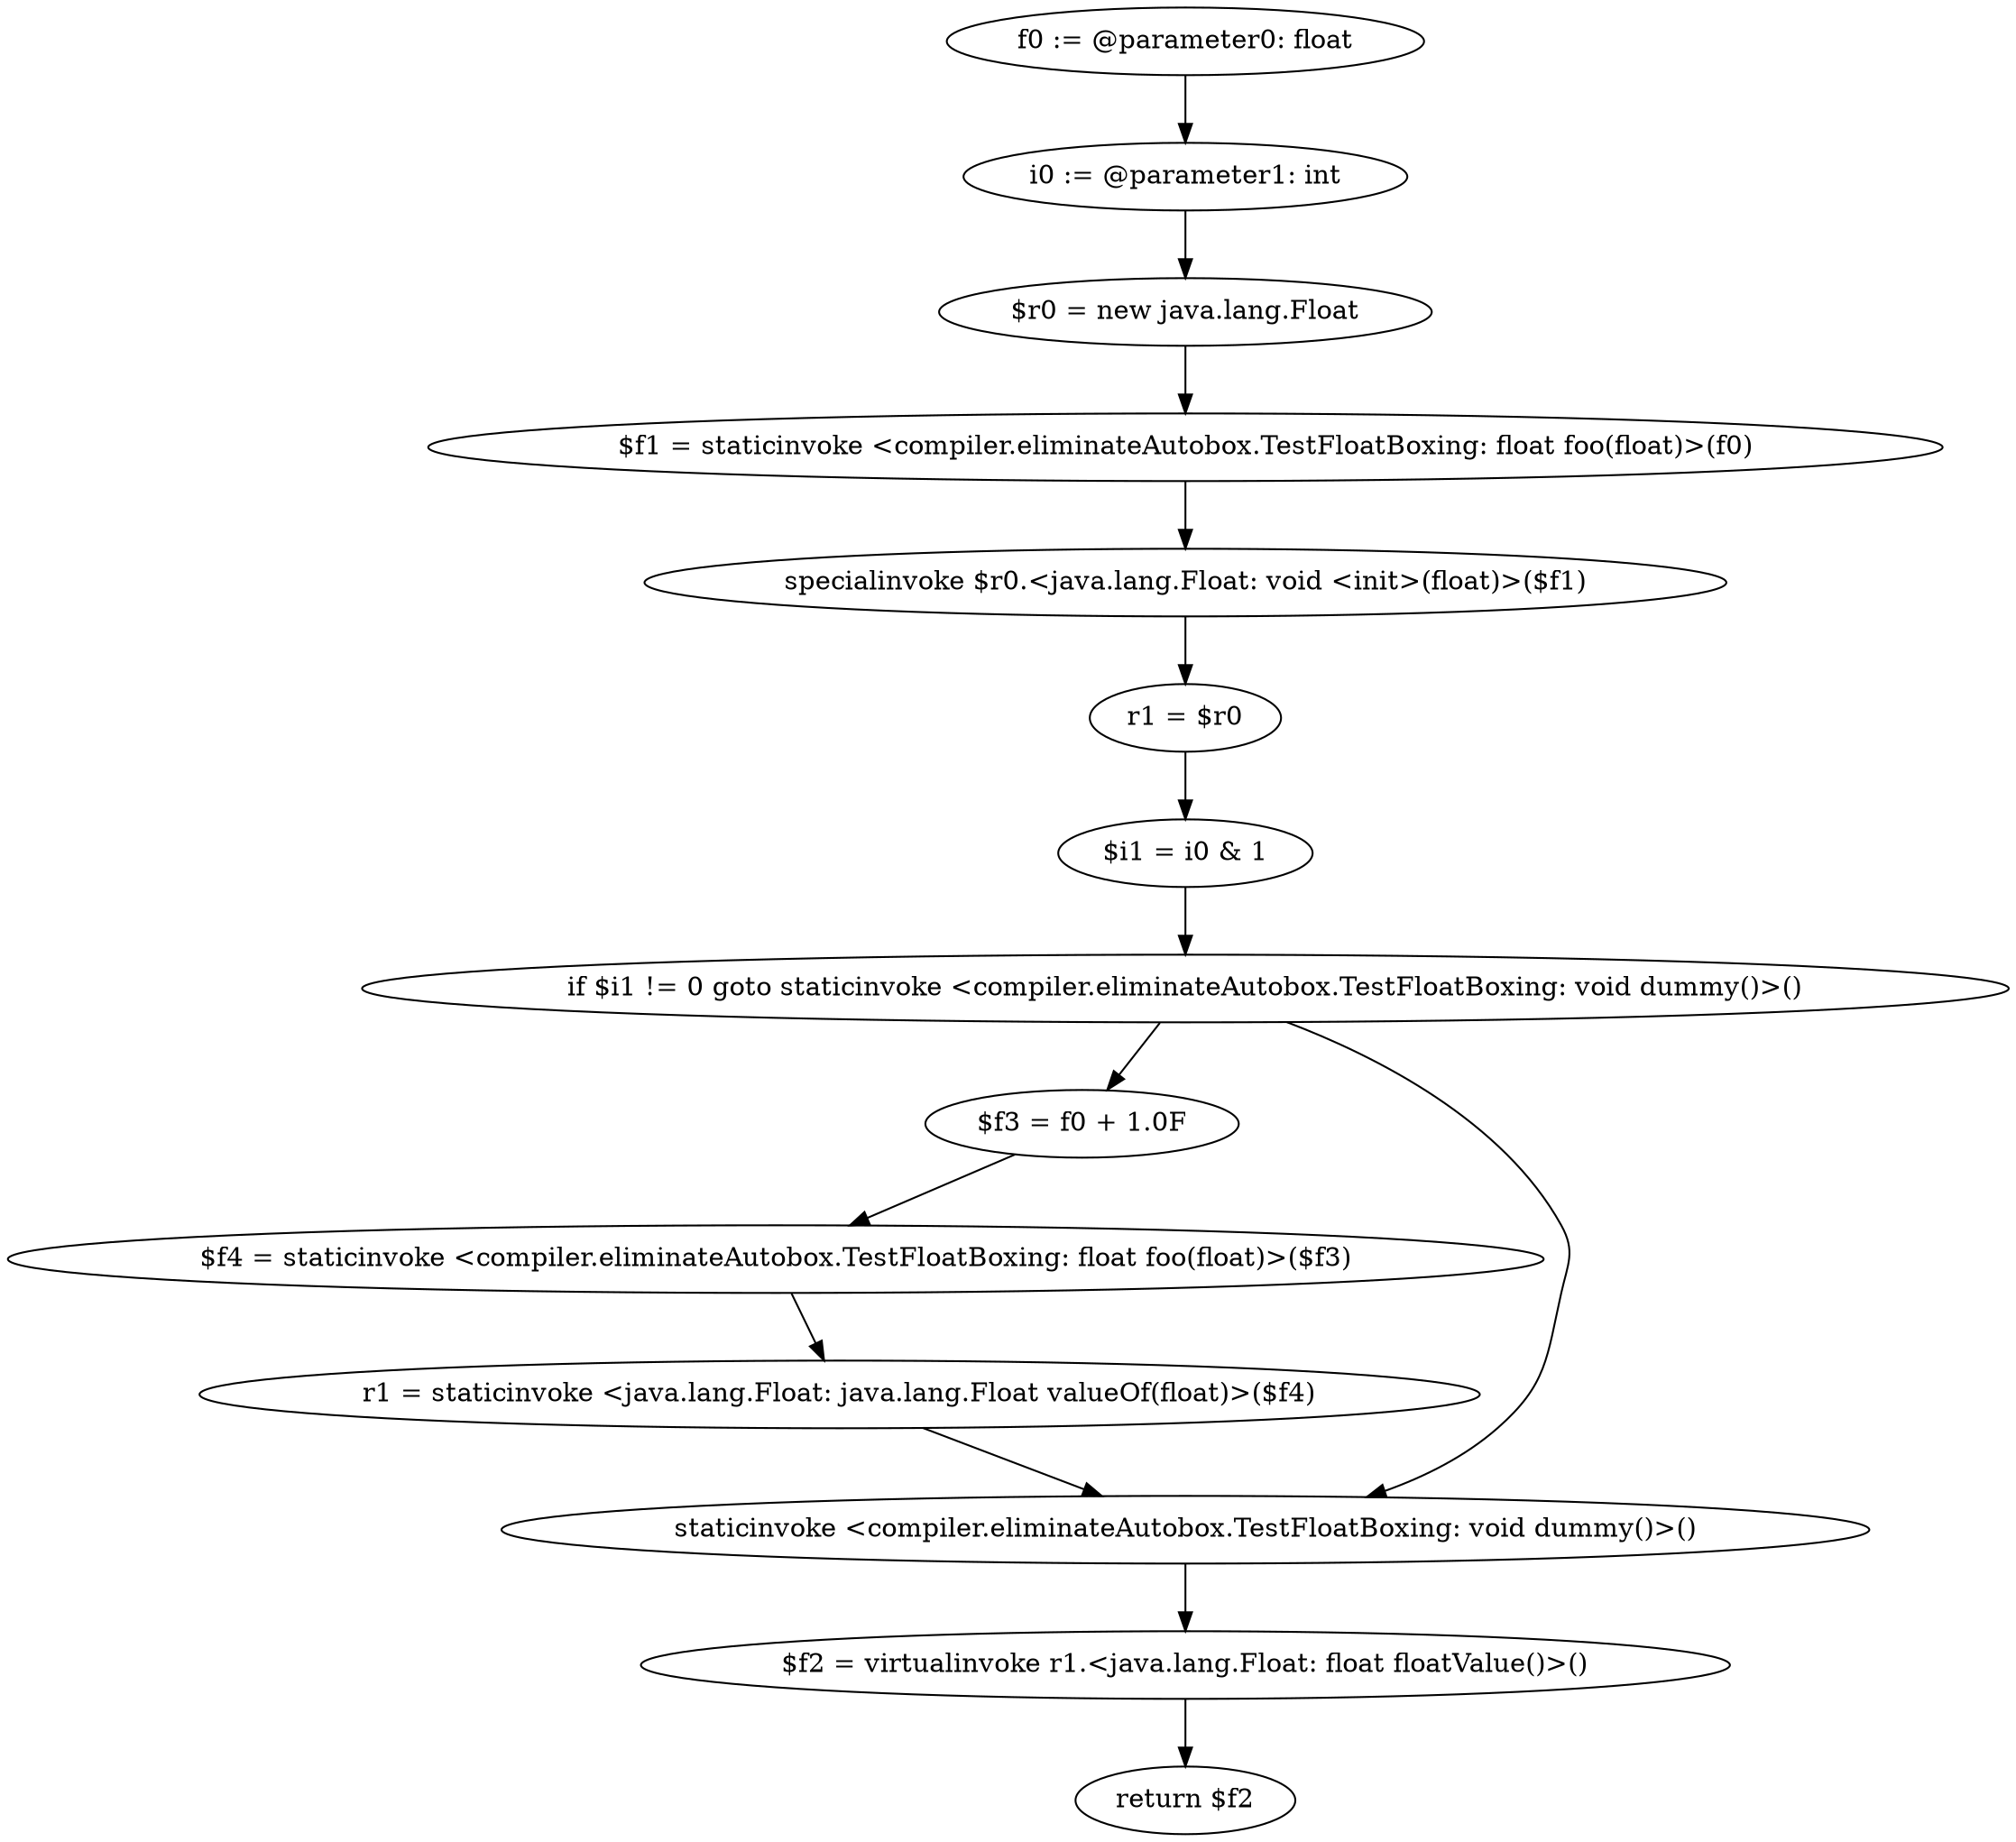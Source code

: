 digraph "unitGraph" {
    "f0 := @parameter0: float"
    "i0 := @parameter1: int"
    "$r0 = new java.lang.Float"
    "$f1 = staticinvoke <compiler.eliminateAutobox.TestFloatBoxing: float foo(float)>(f0)"
    "specialinvoke $r0.<java.lang.Float: void <init>(float)>($f1)"
    "r1 = $r0"
    "$i1 = i0 & 1"
    "if $i1 != 0 goto staticinvoke <compiler.eliminateAutobox.TestFloatBoxing: void dummy()>()"
    "$f3 = f0 + 1.0F"
    "$f4 = staticinvoke <compiler.eliminateAutobox.TestFloatBoxing: float foo(float)>($f3)"
    "r1 = staticinvoke <java.lang.Float: java.lang.Float valueOf(float)>($f4)"
    "staticinvoke <compiler.eliminateAutobox.TestFloatBoxing: void dummy()>()"
    "$f2 = virtualinvoke r1.<java.lang.Float: float floatValue()>()"
    "return $f2"
    "f0 := @parameter0: float"->"i0 := @parameter1: int";
    "i0 := @parameter1: int"->"$r0 = new java.lang.Float";
    "$r0 = new java.lang.Float"->"$f1 = staticinvoke <compiler.eliminateAutobox.TestFloatBoxing: float foo(float)>(f0)";
    "$f1 = staticinvoke <compiler.eliminateAutobox.TestFloatBoxing: float foo(float)>(f0)"->"specialinvoke $r0.<java.lang.Float: void <init>(float)>($f1)";
    "specialinvoke $r0.<java.lang.Float: void <init>(float)>($f1)"->"r1 = $r0";
    "r1 = $r0"->"$i1 = i0 & 1";
    "$i1 = i0 & 1"->"if $i1 != 0 goto staticinvoke <compiler.eliminateAutobox.TestFloatBoxing: void dummy()>()";
    "if $i1 != 0 goto staticinvoke <compiler.eliminateAutobox.TestFloatBoxing: void dummy()>()"->"$f3 = f0 + 1.0F";
    "if $i1 != 0 goto staticinvoke <compiler.eliminateAutobox.TestFloatBoxing: void dummy()>()"->"staticinvoke <compiler.eliminateAutobox.TestFloatBoxing: void dummy()>()";
    "$f3 = f0 + 1.0F"->"$f4 = staticinvoke <compiler.eliminateAutobox.TestFloatBoxing: float foo(float)>($f3)";
    "$f4 = staticinvoke <compiler.eliminateAutobox.TestFloatBoxing: float foo(float)>($f3)"->"r1 = staticinvoke <java.lang.Float: java.lang.Float valueOf(float)>($f4)";
    "r1 = staticinvoke <java.lang.Float: java.lang.Float valueOf(float)>($f4)"->"staticinvoke <compiler.eliminateAutobox.TestFloatBoxing: void dummy()>()";
    "staticinvoke <compiler.eliminateAutobox.TestFloatBoxing: void dummy()>()"->"$f2 = virtualinvoke r1.<java.lang.Float: float floatValue()>()";
    "$f2 = virtualinvoke r1.<java.lang.Float: float floatValue()>()"->"return $f2";
}
